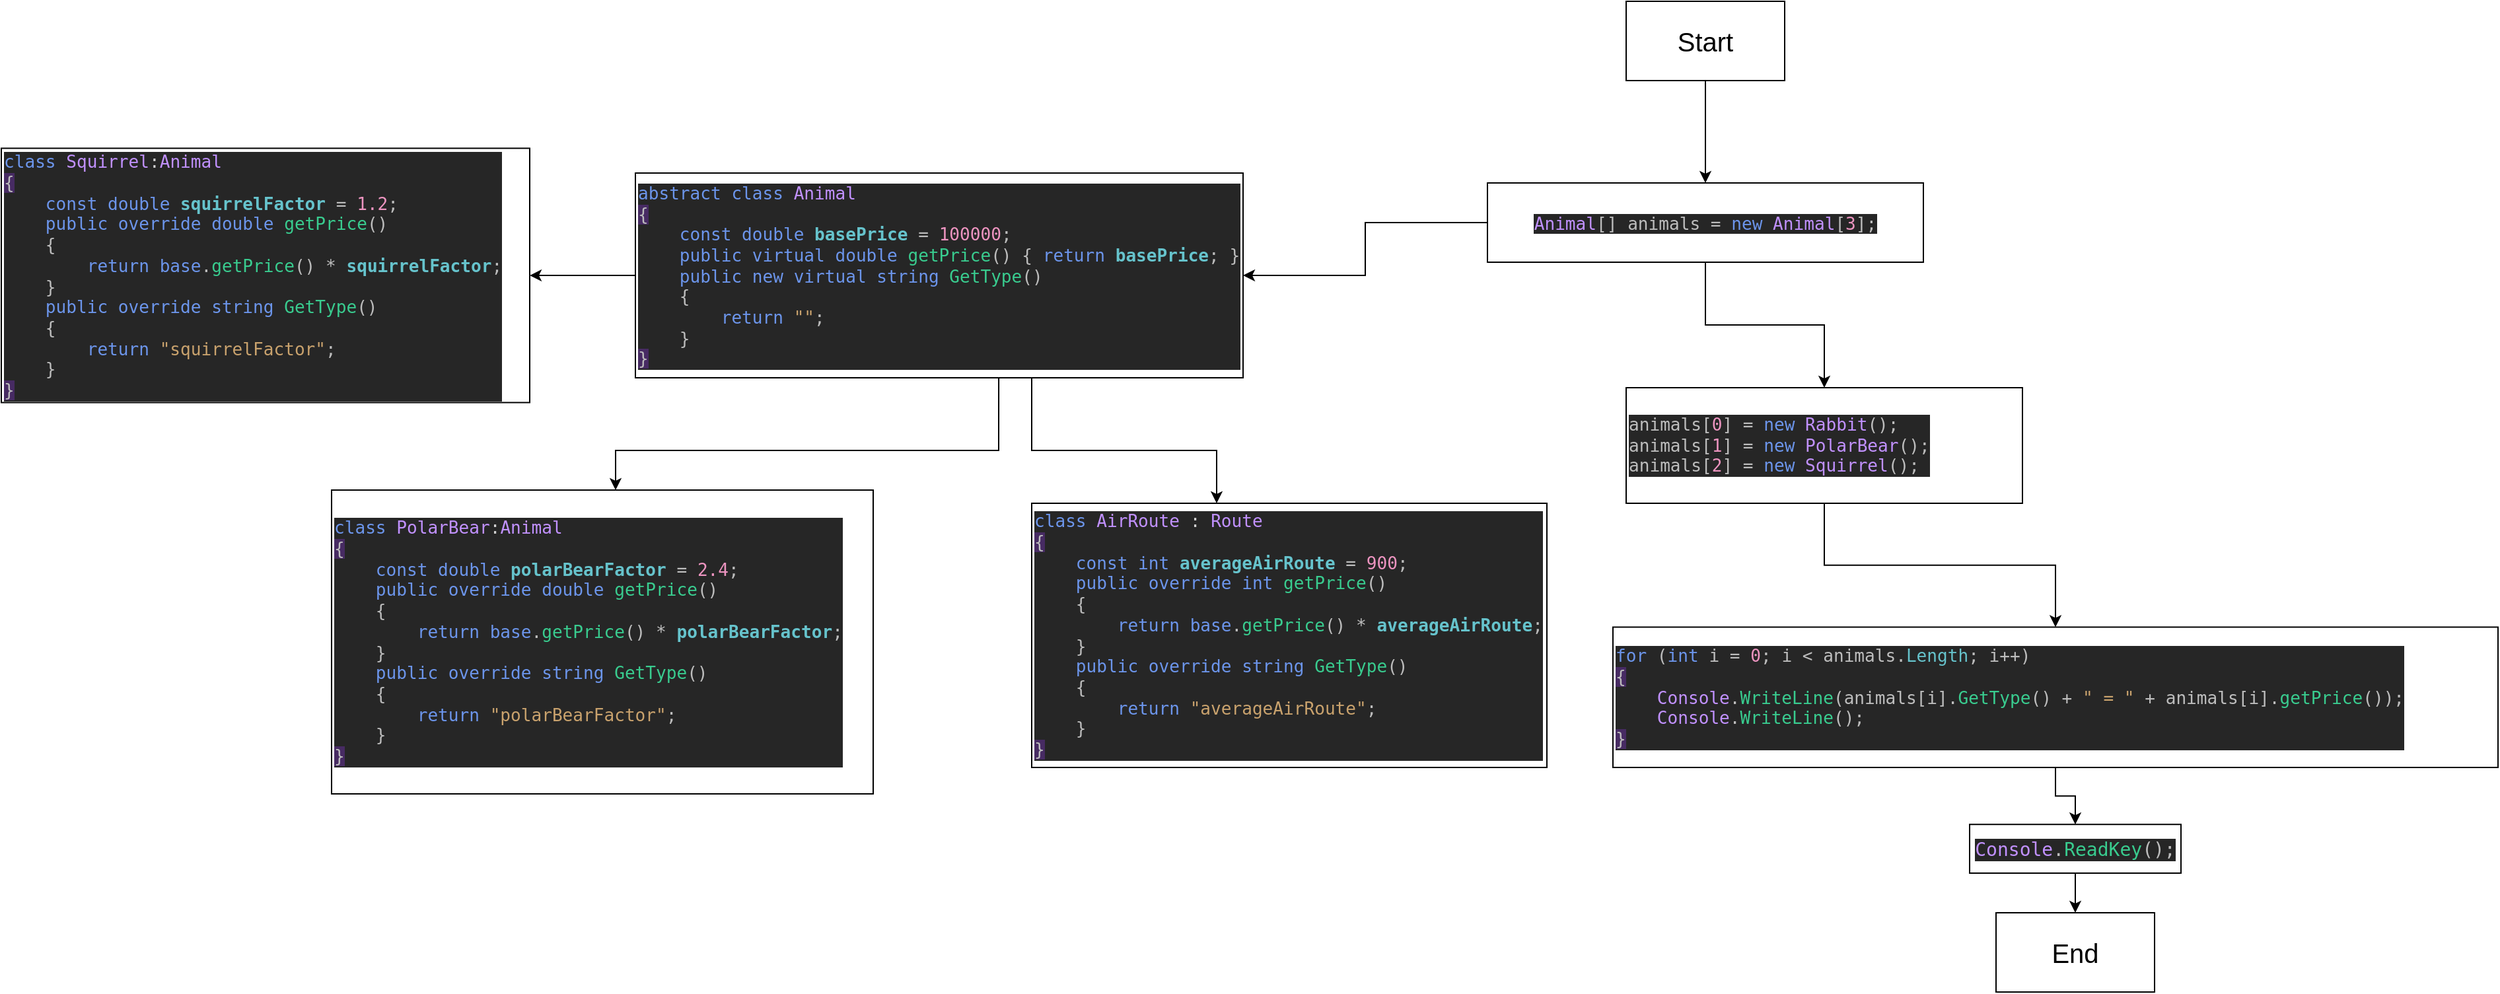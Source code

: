 <mxfile version="20.3.0" type="device"><diagram id="zmc2fwqnppm4f1MSMmcX" name="Page-1"><mxGraphModel dx="2125" dy="857" grid="1" gridSize="10" guides="1" tooltips="1" connect="1" arrows="1" fold="1" page="1" pageScale="1" pageWidth="1600" pageHeight="900" math="0" shadow="0"><root><mxCell id="0"/><mxCell id="1" parent="0"/><mxCell id="y3_CDErZtCAQsk4uawVy-12" value="" style="edgeStyle=orthogonalEdgeStyle;rounded=0;orthogonalLoop=1;jettySize=auto;html=1;fontSize=16;" parent="1" source="y3_CDErZtCAQsk4uawVy-9" target="y3_CDErZtCAQsk4uawVy-11" edge="1"><mxGeometry relative="1" as="geometry"/></mxCell><mxCell id="y3_CDErZtCAQsk4uawVy-9" value="&lt;font style=&quot;font-size: 20px;&quot;&gt;Start&lt;/font&gt;" style="whiteSpace=wrap;html=1;fillColor=none;fontStyle=0;startSize=26;" parent="1" vertex="1"><mxGeometry x="290" y="100" width="120" height="60" as="geometry"/></mxCell><mxCell id="y3_CDErZtCAQsk4uawVy-15" value="" style="edgeStyle=orthogonalEdgeStyle;rounded=0;orthogonalLoop=1;jettySize=auto;html=1;fontSize=16;" parent="1" source="y3_CDErZtCAQsk4uawVy-11" target="y3_CDErZtCAQsk4uawVy-14" edge="1"><mxGeometry relative="1" as="geometry"/></mxCell><mxCell id="y3_CDErZtCAQsk4uawVy-27" value="" style="edgeStyle=orthogonalEdgeStyle;rounded=0;orthogonalLoop=1;jettySize=auto;html=1;fontSize=16;" parent="1" source="y3_CDErZtCAQsk4uawVy-11" target="y3_CDErZtCAQsk4uawVy-26" edge="1"><mxGeometry relative="1" as="geometry"/></mxCell><mxCell id="y3_CDErZtCAQsk4uawVy-11" value="&lt;pre style=&quot;background-color:#262626;color:#d0d0d0;font-family:'JetBrains Mono',monospace;font-size:9.8pt;&quot;&gt;&lt;pre style=&quot;font-family: &amp;quot;JetBrains Mono&amp;quot;, monospace; font-size: 9.8pt;&quot;&gt;&lt;span style=&quot;color:#c191ff;&quot;&gt;Animal&lt;/span&gt;&lt;span style=&quot;color:#bdbdbd;&quot;&gt;[] animals = &lt;/span&gt;&lt;span style=&quot;color:#6c95eb;&quot;&gt;new &lt;/span&gt;&lt;span style=&quot;color:#c191ff;&quot;&gt;Animal&lt;/span&gt;&lt;span style=&quot;color:#bdbdbd;&quot;&gt;[&lt;/span&gt;&lt;span style=&quot;color:#ed94c0;&quot;&gt;3&lt;/span&gt;&lt;span style=&quot;color:#bdbdbd;&quot;&gt;];&lt;/span&gt;&lt;/pre&gt;&lt;/pre&gt;" style="whiteSpace=wrap;html=1;fillColor=none;fontStyle=0;startSize=26;" parent="1" vertex="1"><mxGeometry x="185" y="237.5" width="330" height="60" as="geometry"/></mxCell><mxCell id="y3_CDErZtCAQsk4uawVy-21" value="" style="edgeStyle=orthogonalEdgeStyle;rounded=0;orthogonalLoop=1;jettySize=auto;html=1;fontSize=16;" parent="1" target="y3_CDErZtCAQsk4uawVy-20" edge="1"><mxGeometry relative="1" as="geometry"><Array as="points"><mxPoint x="-185" y="440"/><mxPoint x="-475" y="440"/></Array><mxPoint x="-184.952" y="385.0" as="sourcePoint"/></mxGeometry></mxCell><mxCell id="y3_CDErZtCAQsk4uawVy-19" value="" style="edgeStyle=orthogonalEdgeStyle;rounded=0;orthogonalLoop=1;jettySize=auto;html=1;fontSize=16;" parent="1" source="y3_CDErZtCAQsk4uawVy-14" target="y3_CDErZtCAQsk4uawVy-18" edge="1"><mxGeometry relative="1" as="geometry"/></mxCell><mxCell id="y3_CDErZtCAQsk4uawVy-24" value="" style="edgeStyle=orthogonalEdgeStyle;rounded=0;orthogonalLoop=1;jettySize=auto;html=1;fontSize=16;" parent="1" source="y3_CDErZtCAQsk4uawVy-14" target="y3_CDErZtCAQsk4uawVy-23" edge="1"><mxGeometry relative="1" as="geometry"><Array as="points"><mxPoint x="-160" y="440"/><mxPoint x="-20" y="440"/></Array></mxGeometry></mxCell><mxCell id="y3_CDErZtCAQsk4uawVy-14" value="&lt;pre style=&quot;background-color: rgb(38, 38, 38); color: rgb(208, 208, 208); font-family: &amp;quot;JetBrains Mono&amp;quot;, monospace; font-size: 16px;&quot;&gt;&lt;pre style=&quot;font-family: &amp;quot;JetBrains Mono&amp;quot;, monospace; font-size: 9.8pt;&quot;&gt;&lt;span style=&quot;color:#6c95eb;&quot;&gt;abstract class &lt;/span&gt;&lt;span style=&quot;color:#c191ff;&quot;&gt;Animal&lt;br&gt;&lt;/span&gt;&lt;span style=&quot;color:#bdbdbd;background-color:#472b63;&quot;&gt;{&lt;/span&gt;&lt;span style=&quot;color:#bdbdbd;&quot;&gt;&lt;br&gt;&lt;/span&gt;&lt;span style=&quot;color:#bdbdbd;&quot;&gt;    &lt;/span&gt;&lt;span style=&quot;color:#6c95eb;&quot;&gt;const double &lt;/span&gt;&lt;span style=&quot;color:#66c3cc;font-weight:bold;&quot;&gt;basePrice &lt;/span&gt;&lt;span style=&quot;color:#bdbdbd;&quot;&gt;= &lt;/span&gt;&lt;span style=&quot;color:#ed94c0;&quot;&gt;100000&lt;/span&gt;&lt;span style=&quot;color:#bdbdbd;&quot;&gt;;&lt;br&gt;&lt;/span&gt;&lt;span style=&quot;color:#bdbdbd;&quot;&gt;    &lt;/span&gt;&lt;span style=&quot;color:#6c95eb;&quot;&gt;public virtual double &lt;/span&gt;&lt;span style=&quot;color:#39cc8f;&quot;&gt;getPrice&lt;/span&gt;&lt;span style=&quot;color:#bdbdbd;&quot;&gt;() { &lt;/span&gt;&lt;span style=&quot;color:#6c95eb;&quot;&gt;return &lt;/span&gt;&lt;span style=&quot;color:#66c3cc;font-weight:bold;&quot;&gt;basePrice&lt;/span&gt;&lt;span style=&quot;color:#bdbdbd;&quot;&gt;; }&lt;br&gt;&lt;/span&gt;&lt;span style=&quot;color:#bdbdbd;&quot;&gt;    &lt;/span&gt;&lt;span style=&quot;color:#6c95eb;&quot;&gt;public new virtual string &lt;/span&gt;&lt;span style=&quot;color:#39cc8f;&quot;&gt;GetType&lt;/span&gt;&lt;span style=&quot;color:#bdbdbd;&quot;&gt;()&lt;br&gt;&lt;/span&gt;&lt;span style=&quot;color:#bdbdbd;&quot;&gt;    {&lt;br&gt;&lt;/span&gt;&lt;span style=&quot;color:#bdbdbd;&quot;&gt;        &lt;/span&gt;&lt;span style=&quot;color:#6c95eb;&quot;&gt;return &lt;/span&gt;&lt;span style=&quot;color:#c9a26d;&quot;&gt;&quot;&quot;&lt;/span&gt;&lt;span style=&quot;color:#bdbdbd;&quot;&gt;;&lt;br&gt;&lt;/span&gt;&lt;span style=&quot;color:#bdbdbd;&quot;&gt;    }&lt;br&gt;&lt;/span&gt;&lt;span style=&quot;color:#bdbdbd;background-color:#472b63;&quot;&gt;}&lt;/span&gt;&lt;/pre&gt;&lt;/pre&gt;" style="whiteSpace=wrap;html=1;fillColor=none;fontStyle=0;startSize=26;align=left;" parent="1" vertex="1"><mxGeometry x="-460" y="230" width="460" height="155" as="geometry"/></mxCell><mxCell id="y3_CDErZtCAQsk4uawVy-18" value="&lt;pre style=&quot;background-color:#262626;color:#d0d0d0;font-family:'JetBrains Mono',monospace;font-size:9.8pt;&quot;&gt;&lt;pre style=&quot;font-family: &amp;quot;JetBrains Mono&amp;quot;, monospace; font-size: 9.8pt;&quot;&gt;&lt;span style=&quot;color:#6c95eb;&quot;&gt;class &lt;/span&gt;&lt;span style=&quot;color:#c191ff;&quot;&gt;Squirrel&lt;/span&gt;:&lt;span style=&quot;color:#c191ff;&quot;&gt;Animal&lt;br&gt;&lt;/span&gt;&lt;span style=&quot;color:#bdbdbd;background-color:#472b63;&quot;&gt;{&lt;/span&gt;&lt;span style=&quot;color:#bdbdbd;&quot;&gt;&lt;br&gt;&lt;/span&gt;&lt;span style=&quot;color:#bdbdbd;&quot;&gt;    &lt;/span&gt;&lt;span style=&quot;color:#6c95eb;&quot;&gt;const double &lt;/span&gt;&lt;span style=&quot;color:#66c3cc;font-weight:bold;&quot;&gt;squirrelFactor &lt;/span&gt;&lt;span style=&quot;color:#bdbdbd;&quot;&gt;= &lt;/span&gt;&lt;span style=&quot;color:#ed94c0;&quot;&gt;1.2&lt;/span&gt;&lt;span style=&quot;color:#bdbdbd;&quot;&gt;;&lt;br&gt;&lt;/span&gt;&lt;span style=&quot;color:#bdbdbd;&quot;&gt;    &lt;/span&gt;&lt;span style=&quot;color:#6c95eb;&quot;&gt;public override double &lt;/span&gt;&lt;span style=&quot;color:#39cc8f;&quot;&gt;getPrice&lt;/span&gt;&lt;span style=&quot;color:#bdbdbd;&quot;&gt;()&lt;br&gt;&lt;/span&gt;&lt;span style=&quot;color:#bdbdbd;&quot;&gt;    {&lt;br&gt;&lt;/span&gt;&lt;span style=&quot;color:#bdbdbd;&quot;&gt;        &lt;/span&gt;&lt;span style=&quot;color:#6c95eb;&quot;&gt;return base&lt;/span&gt;&lt;span style=&quot;color:#bdbdbd;&quot;&gt;.&lt;/span&gt;&lt;span style=&quot;color:#39cc8f;&quot;&gt;getPrice&lt;/span&gt;&lt;span style=&quot;color:#bdbdbd;&quot;&gt;() * &lt;/span&gt;&lt;span style=&quot;color:#66c3cc;font-weight:bold;&quot;&gt;squirrelFactor&lt;/span&gt;&lt;span style=&quot;color:#bdbdbd;&quot;&gt;;&lt;br&gt;&lt;/span&gt;&lt;span style=&quot;color:#bdbdbd;&quot;&gt;    }&lt;br&gt;&lt;/span&gt;&lt;span style=&quot;color:#bdbdbd;&quot;&gt;    &lt;/span&gt;&lt;span style=&quot;color:#6c95eb;&quot;&gt;public override string &lt;/span&gt;&lt;span style=&quot;color:#39cc8f;&quot;&gt;GetType&lt;/span&gt;&lt;span style=&quot;color:#bdbdbd;&quot;&gt;()&lt;br&gt;&lt;/span&gt;&lt;span style=&quot;color:#bdbdbd;&quot;&gt;    {&lt;br&gt;&lt;/span&gt;&lt;span style=&quot;color:#bdbdbd;&quot;&gt;        &lt;/span&gt;&lt;span style=&quot;color:#6c95eb;&quot;&gt;return &lt;/span&gt;&lt;span style=&quot;color:#c9a26d;&quot;&gt;&quot;squirrelFactor&quot;&lt;/span&gt;&lt;span style=&quot;color:#bdbdbd;&quot;&gt;;&lt;br&gt;&lt;/span&gt;&lt;span style=&quot;color:#bdbdbd;&quot;&gt;    }&lt;br&gt;&lt;/span&gt;&lt;span style=&quot;color:#bdbdbd;background-color:#472b63;&quot;&gt;}&lt;/span&gt;&lt;/pre&gt;&lt;/pre&gt;" style="whiteSpace=wrap;html=1;fillColor=none;fontStyle=0;startSize=26;align=left;" parent="1" vertex="1"><mxGeometry x="-940" y="211.25" width="400" height="192.5" as="geometry"/></mxCell><mxCell id="y3_CDErZtCAQsk4uawVy-20" value="&lt;pre style=&quot;background-color:#262626;color:#d0d0d0;font-family:'JetBrains Mono',monospace;font-size:10.5pt;&quot;&gt;&lt;pre style=&quot;font-family: &amp;quot;JetBrains Mono&amp;quot;, monospace; font-size: 9.8pt;&quot;&gt;&lt;span style=&quot;color:#6c95eb;&quot;&gt;class &lt;/span&gt;&lt;span style=&quot;color:#c191ff;&quot;&gt;PolarBear&lt;/span&gt;:&lt;span style=&quot;color:#c191ff;&quot;&gt;Animal&lt;br&gt;&lt;/span&gt;&lt;span style=&quot;color:#bdbdbd;background-color:#472b63;&quot;&gt;{&lt;/span&gt;&lt;span style=&quot;color:#bdbdbd;&quot;&gt;&lt;br&gt;&lt;/span&gt;&lt;span style=&quot;color:#bdbdbd;&quot;&gt;    &lt;/span&gt;&lt;span style=&quot;color:#6c95eb;&quot;&gt;const double &lt;/span&gt;&lt;span style=&quot;color:#66c3cc;font-weight:bold;&quot;&gt;polarBearFactor &lt;/span&gt;&lt;span style=&quot;color:#bdbdbd;&quot;&gt;= &lt;/span&gt;&lt;span style=&quot;color:#ed94c0;&quot;&gt;2.4&lt;/span&gt;&lt;span style=&quot;color:#bdbdbd;&quot;&gt;;&lt;br&gt;&lt;/span&gt;&lt;span style=&quot;color:#bdbdbd;&quot;&gt;    &lt;/span&gt;&lt;span style=&quot;color:#6c95eb;&quot;&gt;public override double &lt;/span&gt;&lt;span style=&quot;color:#39cc8f;&quot;&gt;getPrice&lt;/span&gt;&lt;span style=&quot;color:#bdbdbd;&quot;&gt;()&lt;br&gt;&lt;/span&gt;&lt;span style=&quot;color:#bdbdbd;&quot;&gt;    {&lt;br&gt;&lt;/span&gt;&lt;span style=&quot;color:#bdbdbd;&quot;&gt;        &lt;/span&gt;&lt;span style=&quot;color:#6c95eb;&quot;&gt;return base&lt;/span&gt;&lt;span style=&quot;color:#bdbdbd;&quot;&gt;.&lt;/span&gt;&lt;span style=&quot;color:#39cc8f;&quot;&gt;getPrice&lt;/span&gt;&lt;span style=&quot;color:#bdbdbd;&quot;&gt;() * &lt;/span&gt;&lt;span style=&quot;color:#66c3cc;font-weight:bold;&quot;&gt;polarBearFactor&lt;/span&gt;&lt;span style=&quot;color:#bdbdbd;&quot;&gt;;&lt;br&gt;&lt;/span&gt;&lt;span style=&quot;color:#bdbdbd;&quot;&gt;    }&lt;br&gt;&lt;/span&gt;&lt;span style=&quot;color:#bdbdbd;&quot;&gt;    &lt;/span&gt;&lt;span style=&quot;color:#6c95eb;&quot;&gt;public override string &lt;/span&gt;&lt;span style=&quot;color:#39cc8f;&quot;&gt;GetType&lt;/span&gt;&lt;span style=&quot;color:#bdbdbd;&quot;&gt;()&lt;br&gt;&lt;/span&gt;&lt;span style=&quot;color:#bdbdbd;&quot;&gt;    {&lt;br&gt;&lt;/span&gt;&lt;span style=&quot;color:#bdbdbd;&quot;&gt;        &lt;/span&gt;&lt;span style=&quot;color:#6c95eb;&quot;&gt;return &lt;/span&gt;&lt;span style=&quot;color:#c9a26d;&quot;&gt;&quot;polarBearFactor&quot;&lt;/span&gt;&lt;span style=&quot;color:#bdbdbd;&quot;&gt;;&lt;br&gt;&lt;/span&gt;&lt;span style=&quot;color:#bdbdbd;&quot;&gt;    }&lt;br&gt;&lt;/span&gt;&lt;span style=&quot;color:#bdbdbd;background-color:#472b63;&quot;&gt;}&lt;/span&gt;&lt;/pre&gt;&lt;/pre&gt;" style="whiteSpace=wrap;html=1;fontSize=16;align=left;" parent="1" vertex="1"><mxGeometry x="-690" y="470" width="410" height="230" as="geometry"/></mxCell><mxCell id="y3_CDErZtCAQsk4uawVy-23" value="&lt;pre style=&quot;background-color:#262626;color:#d0d0d0;font-family:'JetBrains Mono',monospace;font-size:10.5pt;&quot;&gt;&lt;pre style=&quot;font-family: &amp;quot;JetBrains Mono&amp;quot;, monospace; font-size: 9.8pt;&quot;&gt;&lt;span style=&quot;color:#6c95eb;&quot;&gt;class &lt;/span&gt;&lt;span style=&quot;color:#c191ff;&quot;&gt;AirRoute &lt;/span&gt;: &lt;span style=&quot;color:#c191ff;&quot;&gt;Route&lt;br&gt;&lt;/span&gt;&lt;span style=&quot;color:#bdbdbd;background-color:#472b63;&quot;&gt;{&lt;/span&gt;&lt;span style=&quot;color:#bdbdbd;&quot;&gt;&lt;br&gt;&lt;/span&gt;&lt;span style=&quot;color:#bdbdbd;&quot;&gt;    &lt;/span&gt;&lt;span style=&quot;color:#6c95eb;&quot;&gt;const int &lt;/span&gt;&lt;span style=&quot;color:#66c3cc;font-weight:bold;&quot;&gt;averageAirRoute &lt;/span&gt;&lt;span style=&quot;color:#bdbdbd;&quot;&gt;= &lt;/span&gt;&lt;span style=&quot;color:#ed94c0;&quot;&gt;900&lt;/span&gt;&lt;span style=&quot;color:#bdbdbd;&quot;&gt;;&lt;br&gt;&lt;/span&gt;&lt;span style=&quot;color:#bdbdbd;&quot;&gt;    &lt;/span&gt;&lt;span style=&quot;color:#6c95eb;&quot;&gt;public override int &lt;/span&gt;&lt;span style=&quot;color:#39cc8f;&quot;&gt;getPrice&lt;/span&gt;&lt;span style=&quot;color:#bdbdbd;&quot;&gt;()&lt;br&gt;&lt;/span&gt;&lt;span style=&quot;color:#bdbdbd;&quot;&gt;    {&lt;br&gt;&lt;/span&gt;&lt;span style=&quot;color:#bdbdbd;&quot;&gt;        &lt;/span&gt;&lt;span style=&quot;color:#6c95eb;&quot;&gt;return base&lt;/span&gt;&lt;span style=&quot;color:#bdbdbd;&quot;&gt;.&lt;/span&gt;&lt;span style=&quot;color:#39cc8f;&quot;&gt;getPrice&lt;/span&gt;&lt;span style=&quot;color:#bdbdbd;&quot;&gt;() * &lt;/span&gt;&lt;span style=&quot;color:#66c3cc;font-weight:bold;&quot;&gt;averageAirRoute&lt;/span&gt;&lt;span style=&quot;color:#bdbdbd;&quot;&gt;;&lt;br&gt;&lt;/span&gt;&lt;span style=&quot;color:#bdbdbd;&quot;&gt;    }&lt;br&gt;&lt;/span&gt;&lt;span style=&quot;color:#bdbdbd;&quot;&gt;    &lt;/span&gt;&lt;span style=&quot;color:#6c95eb;&quot;&gt;public override string &lt;/span&gt;&lt;span style=&quot;color:#39cc8f;&quot;&gt;GetType&lt;/span&gt;&lt;span style=&quot;color:#bdbdbd;&quot;&gt;()&lt;br&gt;&lt;/span&gt;&lt;span style=&quot;color:#bdbdbd;&quot;&gt;    {&lt;br&gt;&lt;/span&gt;&lt;span style=&quot;color:#bdbdbd;&quot;&gt;        &lt;/span&gt;&lt;span style=&quot;color:#6c95eb;&quot;&gt;return &lt;/span&gt;&lt;span style=&quot;color:#c9a26d;&quot;&gt;&quot;averageAirRoute&quot;&lt;/span&gt;&lt;span style=&quot;color:#bdbdbd;&quot;&gt;;&lt;br&gt;&lt;/span&gt;&lt;span style=&quot;color:#bdbdbd;&quot;&gt;    }&lt;br&gt;&lt;/span&gt;&lt;span style=&quot;color:#bdbdbd;background-color:#472b63;&quot;&gt;}&lt;/span&gt;&lt;/pre&gt;&lt;/pre&gt;" style="whiteSpace=wrap;html=1;fillColor=none;fontStyle=0;startSize=26;align=left;" parent="1" vertex="1"><mxGeometry x="-160" y="480" width="390" height="200" as="geometry"/></mxCell><mxCell id="y3_CDErZtCAQsk4uawVy-30" value="" style="edgeStyle=orthogonalEdgeStyle;rounded=0;orthogonalLoop=1;jettySize=auto;html=1;fontSize=16;" parent="1" source="y3_CDErZtCAQsk4uawVy-26" target="y3_CDErZtCAQsk4uawVy-29" edge="1"><mxGeometry relative="1" as="geometry"/></mxCell><mxCell id="y3_CDErZtCAQsk4uawVy-26" value="&lt;pre style=&quot;background-color:#262626;color:#d0d0d0;font-family:'JetBrains Mono',monospace;font-size:10.5pt;&quot;&gt;&lt;pre style=&quot;font-family: &amp;quot;JetBrains Mono&amp;quot;, monospace; font-size: 9.8pt;&quot;&gt;&lt;span style=&quot;color:#bdbdbd;&quot;&gt;animals[&lt;/span&gt;&lt;span style=&quot;color:#ed94c0;&quot;&gt;0&lt;/span&gt;&lt;span style=&quot;color:#bdbdbd;&quot;&gt;] = &lt;/span&gt;&lt;span style=&quot;color:#6c95eb;&quot;&gt;new &lt;/span&gt;&lt;span style=&quot;color:#c191ff;&quot;&gt;Rabbit&lt;/span&gt;&lt;span style=&quot;color:#bdbdbd;&quot;&gt;();&lt;br&gt;&lt;/span&gt;&lt;span style=&quot;color:#bdbdbd;&quot;&gt;animals[&lt;/span&gt;&lt;span style=&quot;color:#ed94c0;&quot;&gt;1&lt;/span&gt;&lt;span style=&quot;color:#bdbdbd;&quot;&gt;] = &lt;/span&gt;&lt;span style=&quot;color:#6c95eb;&quot;&gt;new &lt;/span&gt;&lt;span style=&quot;color:#c191ff;&quot;&gt;PolarBear&lt;/span&gt;&lt;span style=&quot;color:#bdbdbd;&quot;&gt;();&lt;br&gt;&lt;/span&gt;&lt;span style=&quot;color:#bdbdbd;&quot;&gt;animals[&lt;/span&gt;&lt;span style=&quot;color:#ed94c0;&quot;&gt;2&lt;/span&gt;&lt;span style=&quot;color:#bdbdbd;&quot;&gt;] = &lt;/span&gt;&lt;span style=&quot;color:#6c95eb;&quot;&gt;new &lt;/span&gt;&lt;span style=&quot;color:#c191ff;&quot;&gt;Squirrel&lt;/span&gt;&lt;span style=&quot;color:#bdbdbd;&quot;&gt;();&lt;/span&gt;&lt;/pre&gt;&lt;/pre&gt;" style="whiteSpace=wrap;html=1;fillColor=none;fontStyle=0;startSize=26;align=left;" parent="1" vertex="1"><mxGeometry x="290" y="392.5" width="300" height="87.5" as="geometry"/></mxCell><mxCell id="y3_CDErZtCAQsk4uawVy-32" value="" style="edgeStyle=orthogonalEdgeStyle;rounded=0;orthogonalLoop=1;jettySize=auto;html=1;fontSize=16;" parent="1" source="y3_CDErZtCAQsk4uawVy-29" target="y3_CDErZtCAQsk4uawVy-31" edge="1"><mxGeometry relative="1" as="geometry"/></mxCell><mxCell id="y3_CDErZtCAQsk4uawVy-29" value="&lt;pre style=&quot;background-color:#262626;color:#d0d0d0;font-family:'JetBrains Mono',monospace;font-size:10.5pt;&quot;&gt;&lt;pre style=&quot;font-family: &amp;quot;JetBrains Mono&amp;quot;, monospace; font-size: 9.8pt;&quot;&gt;&lt;span style=&quot;color:#6c95eb;&quot;&gt;for &lt;/span&gt;&lt;span style=&quot;color:#bdbdbd;&quot;&gt;(&lt;/span&gt;&lt;span style=&quot;color:#6c95eb;&quot;&gt;int &lt;/span&gt;&lt;span style=&quot;color:#bdbdbd;&quot;&gt;i = &lt;/span&gt;&lt;span style=&quot;color:#ed94c0;&quot;&gt;0&lt;/span&gt;&lt;span style=&quot;color:#bdbdbd;&quot;&gt;; i &amp;lt; animals.&lt;/span&gt;&lt;span style=&quot;color:#66c3cc;&quot;&gt;Length&lt;/span&gt;&lt;span style=&quot;color:#bdbdbd;&quot;&gt;; i++)&lt;br&gt;&lt;/span&gt;&lt;span style=&quot;color:#bdbdbd;background-color:#472b63;&quot;&gt;{&lt;/span&gt;&lt;span style=&quot;color:#bdbdbd;&quot;&gt;&lt;br&gt;&lt;/span&gt;&lt;span style=&quot;color:#bdbdbd;&quot;&gt;    &lt;/span&gt;&lt;span style=&quot;color:#c191ff;&quot;&gt;Console&lt;/span&gt;&lt;span style=&quot;color:#bdbdbd;&quot;&gt;.&lt;/span&gt;&lt;span style=&quot;color:#39cc8f;&quot;&gt;WriteLine&lt;/span&gt;&lt;span style=&quot;color:#bdbdbd;&quot;&gt;(animals[i].&lt;/span&gt;&lt;span style=&quot;color:#39cc8f;&quot;&gt;GetType&lt;/span&gt;&lt;span style=&quot;color:#bdbdbd;&quot;&gt;() + &lt;/span&gt;&lt;span style=&quot;color:#c9a26d;&quot;&gt;&quot; = &quot; &lt;/span&gt;&lt;span style=&quot;color:#bdbdbd;&quot;&gt;+ animals[i].&lt;/span&gt;&lt;span style=&quot;color:#39cc8f;&quot;&gt;getPrice&lt;/span&gt;&lt;span style=&quot;color:#bdbdbd;&quot;&gt;());&lt;br&gt;&lt;/span&gt;&lt;span style=&quot;color:#bdbdbd;&quot;&gt;    &lt;/span&gt;&lt;span style=&quot;color:#c191ff;&quot;&gt;Console&lt;/span&gt;&lt;span style=&quot;color:#bdbdbd;&quot;&gt;.&lt;/span&gt;&lt;span style=&quot;color:#39cc8f;&quot;&gt;WriteLine&lt;/span&gt;&lt;span style=&quot;color:#bdbdbd;&quot;&gt;();&lt;br&gt;&lt;/span&gt;&lt;span style=&quot;color:#bdbdbd;background-color:#472b63;&quot;&gt;}&lt;/span&gt;&lt;/pre&gt;&lt;/pre&gt;" style="whiteSpace=wrap;html=1;align=left;fillColor=none;fontStyle=0;startSize=26;" parent="1" vertex="1"><mxGeometry x="280" y="573.75" width="670" height="106.25" as="geometry"/></mxCell><mxCell id="y3_CDErZtCAQsk4uawVy-34" value="" style="edgeStyle=orthogonalEdgeStyle;rounded=0;orthogonalLoop=1;jettySize=auto;html=1;fontSize=16;" parent="1" source="y3_CDErZtCAQsk4uawVy-31" target="y3_CDErZtCAQsk4uawVy-33" edge="1"><mxGeometry relative="1" as="geometry"/></mxCell><mxCell id="y3_CDErZtCAQsk4uawVy-31" value="&lt;pre style=&quot;background-color:#262626;color:#d0d0d0;font-family:'JetBrains Mono',monospace;font-size:10.5pt;&quot;&gt;&lt;span style=&quot;color:#c191ff;&quot;&gt;Console&lt;/span&gt;&lt;span style=&quot;color:#bdbdbd;&quot;&gt;.&lt;/span&gt;&lt;span style=&quot;color:#39cc8f;&quot;&gt;ReadKey&lt;/span&gt;&lt;span style=&quot;color:#bdbdbd;&quot;&gt;();&lt;/span&gt;&lt;/pre&gt;" style="whiteSpace=wrap;html=1;align=center;fillColor=none;fontStyle=0;startSize=26;" parent="1" vertex="1"><mxGeometry x="550" y="723.12" width="160" height="36.88" as="geometry"/></mxCell><mxCell id="y3_CDErZtCAQsk4uawVy-33" value="&lt;font style=&quot;font-size: 20px;&quot;&gt;End&lt;/font&gt;" style="whiteSpace=wrap;html=1;fillColor=none;fontStyle=0;startSize=26;" parent="1" vertex="1"><mxGeometry x="570" y="790" width="120" height="60" as="geometry"/></mxCell></root></mxGraphModel></diagram></mxfile>